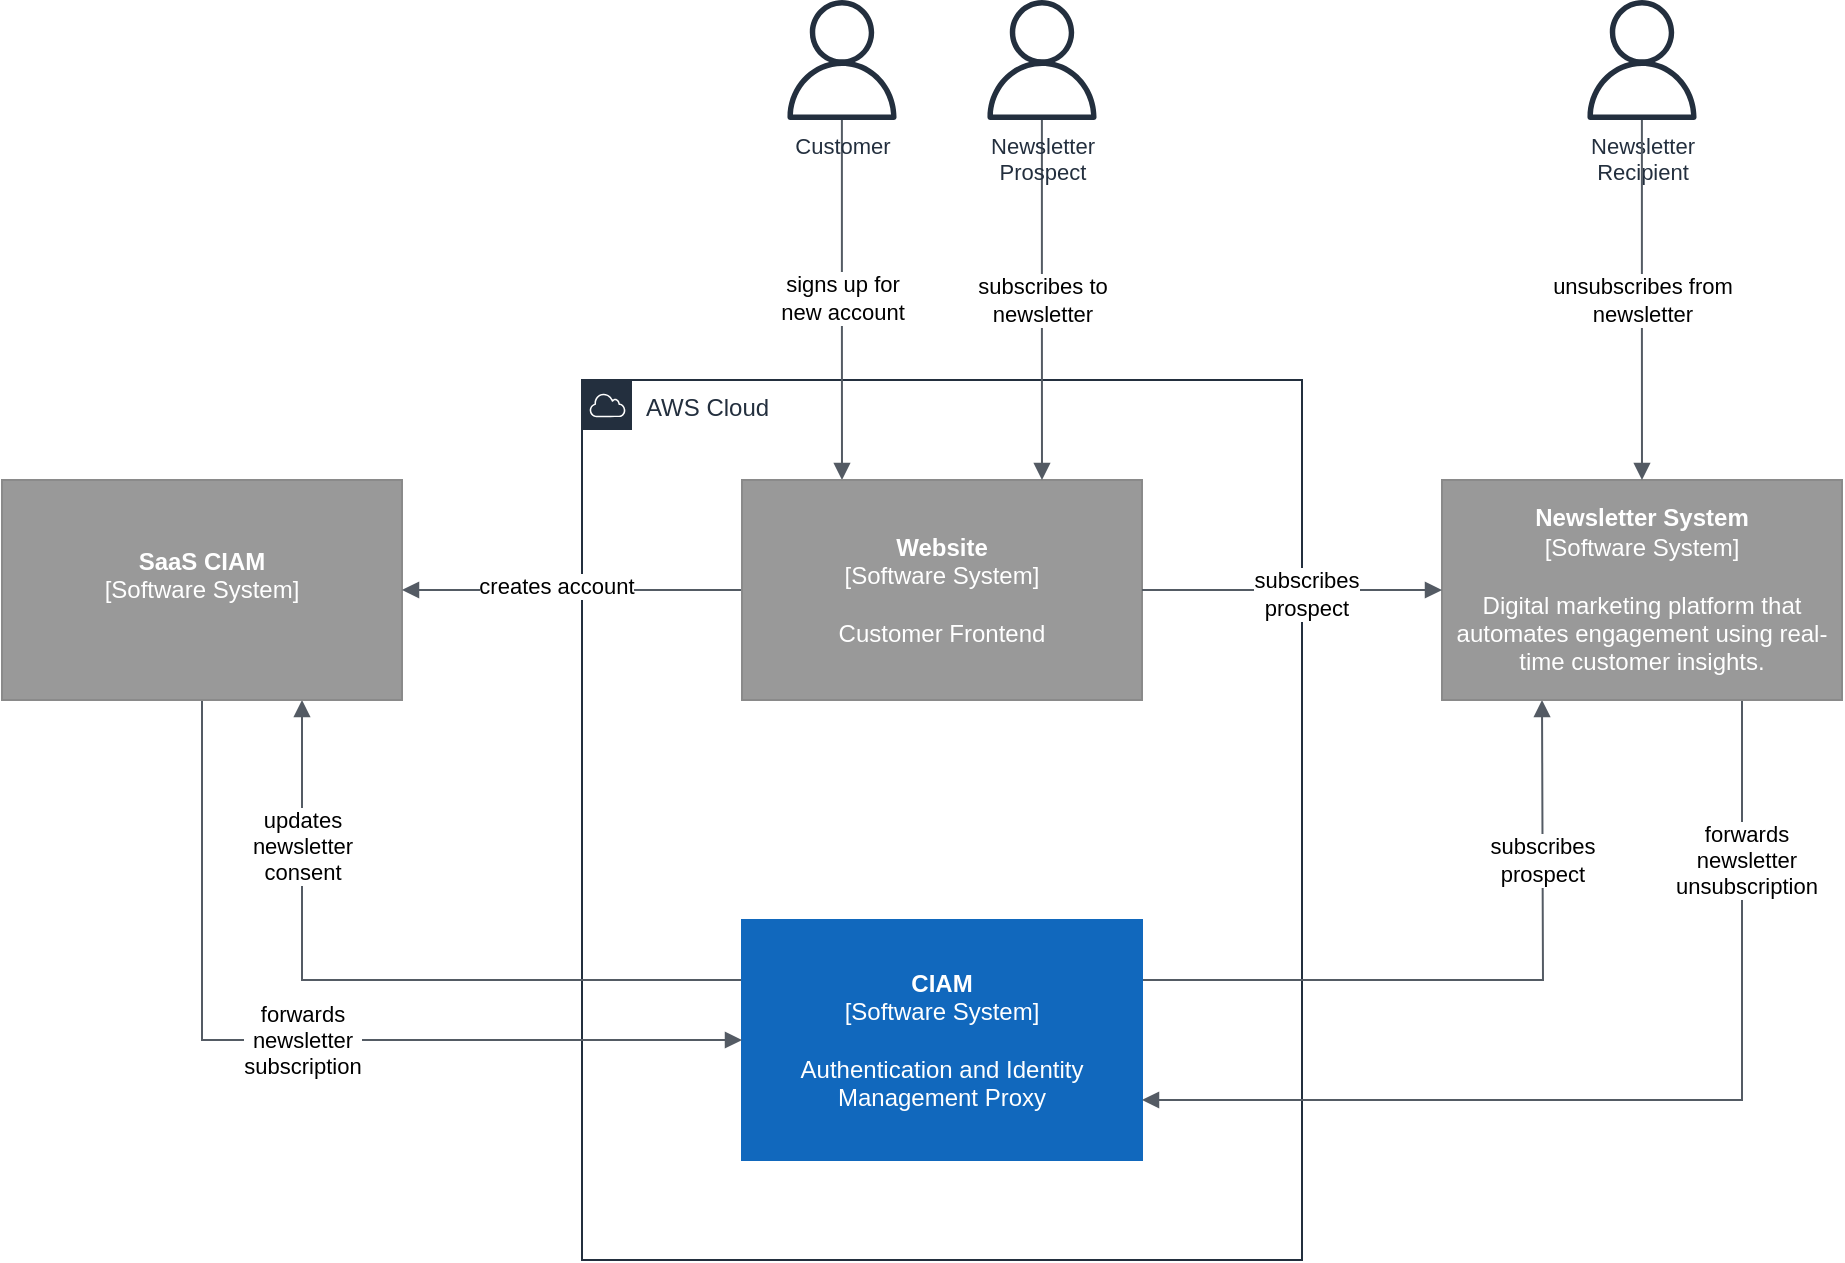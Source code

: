<mxfile compressed="false" version="22.0.2" type="device" pages="3">
  <diagram id="6DB8E-mAolPyqLFnRrDY" name="L1 - System Context">
    <mxGraphModel dx="1953" dy="559" grid="1" gridSize="10" guides="1" tooltips="1" connect="1" arrows="1" fold="1" page="1" pageScale="1" pageWidth="827" pageHeight="1169" math="0" shadow="0">
      <root>
        <mxCell id="0" />
        <mxCell id="1" parent="0" />
        <mxCell id="dQiHIvvuFpPLwXsIkwEj-4" value="AWS Cloud" style="points=[[0,0],[0.25,0],[0.5,0],[0.75,0],[1,0],[1,0.25],[1,0.5],[1,0.75],[1,1],[0.75,1],[0.5,1],[0.25,1],[0,1],[0,0.75],[0,0.5],[0,0.25]];outlineConnect=0;gradientColor=none;html=1;whiteSpace=wrap;fontSize=12;fontStyle=0;shape=mxgraph.aws4.group;grIcon=mxgraph.aws4.group_aws_cloud;strokeColor=#232F3E;fillColor=none;verticalAlign=top;align=left;spacingLeft=30;fontColor=#232F3E;dashed=0;rounded=1;shadow=0;glass=0;sketch=0;" parent="1" vertex="1">
          <mxGeometry x="240" y="280" width="360" height="440" as="geometry" />
        </mxCell>
        <mxCell id="od4zwJ5ChaH2GYuenmBw-23" style="edgeStyle=orthogonalEdgeStyle;rounded=0;orthogonalLoop=1;jettySize=auto;html=1;exitX=0;exitY=0.25;exitDx=0;exitDy=0;exitPerimeter=0;entryX=0.75;entryY=1;entryDx=0;entryDy=0;entryPerimeter=0;endArrow=block;endFill=1;strokeColor=#545B64;" parent="1" source="INxCC4U3rwLOiuA4n2zG-1" target="INxCC4U3rwLOiuA4n2zG-2" edge="1">
          <mxGeometry relative="1" as="geometry" />
        </mxCell>
        <mxCell id="od4zwJ5ChaH2GYuenmBw-24" value="updates &lt;br&gt;newsletter&lt;br&gt;consent" style="edgeLabel;html=1;align=center;verticalAlign=middle;resizable=0;points=[];" parent="od4zwJ5ChaH2GYuenmBw-23" vertex="1" connectable="0">
          <mxGeometry x="0.596" relative="1" as="geometry">
            <mxPoint as="offset" />
          </mxGeometry>
        </mxCell>
        <mxCell id="od4zwJ5ChaH2GYuenmBw-25" value="" style="edgeStyle=orthogonalEdgeStyle;rounded=0;orthogonalLoop=1;jettySize=auto;html=1;exitX=1;exitY=0.25;exitDx=0;exitDy=0;exitPerimeter=0;endArrow=block;endFill=1;fillColor=#d5e8d4;strokeWidth=1;strokeColor=#545B64;" parent="1" source="INxCC4U3rwLOiuA4n2zG-1" edge="1">
          <mxGeometry relative="1" as="geometry">
            <mxPoint x="720" y="440" as="targetPoint" />
          </mxGeometry>
        </mxCell>
        <mxCell id="od4zwJ5ChaH2GYuenmBw-26" value="subscribes &lt;br&gt;prospect" style="edgeLabel;html=1;align=center;verticalAlign=middle;resizable=0;points=[];" parent="od4zwJ5ChaH2GYuenmBw-25" vertex="1" connectable="0">
          <mxGeometry x="-0.16" y="-2" relative="1" as="geometry">
            <mxPoint x="57" y="-62" as="offset" />
          </mxGeometry>
        </mxCell>
        <object placeholders="1" c4Name="CIAM" c4Type="Software System" c4Description="Authentication and Identity Management Proxy" label="&lt;b&gt;%c4Name%&lt;/b&gt;&lt;div&gt;[%c4Type%]&lt;/div&gt;&lt;br&gt;&lt;div&gt;%c4Description%&lt;/div&gt;" id="INxCC4U3rwLOiuA4n2zG-1">
          <mxCell style="rounded=0;whiteSpace=wrap;html=1;labelBackgroundColor=none;fillColor=#1168BD;fontColor=#ffffff;align=center;arcSize=10;strokeColor=#1168BD;metaEdit=1;metaData={&quot;c4Type&quot;:{&quot;editable&quot;:false}};points=[[0.25,0,0],[0.5,0,0],[0.75,0,0],[1,0.25,0],[1,0.5,0],[1,0.75,0],[0.75,1,0],[0.5,1,0],[0.25,1,0],[0,0.75,0],[0,0.5,0],[0,0.25,0]];spacingLeft=0;" parent="1" vertex="1">
            <mxGeometry x="320" y="550" width="200" height="120" as="geometry" />
          </mxCell>
        </object>
        <mxCell id="r8hrXWulzxCBnMDWJNx1-1" style="edgeStyle=orthogonalEdgeStyle;rounded=0;orthogonalLoop=1;jettySize=auto;html=1;entryX=0;entryY=0.5;entryDx=0;entryDy=0;entryPerimeter=0;endArrow=block;endFill=1;strokeColor=#545B64;exitX=0.5;exitY=1;exitDx=0;exitDy=0;exitPerimeter=0;" parent="1" source="INxCC4U3rwLOiuA4n2zG-2" target="INxCC4U3rwLOiuA4n2zG-1" edge="1">
          <mxGeometry relative="1" as="geometry">
            <Array as="points">
              <mxPoint x="50" y="610" />
            </Array>
          </mxGeometry>
        </mxCell>
        <mxCell id="r8hrXWulzxCBnMDWJNx1-7" value="forwards&lt;br&gt;newsletter &lt;br&gt;subscription" style="edgeLabel;html=1;align=center;verticalAlign=middle;resizable=0;points=[];" parent="r8hrXWulzxCBnMDWJNx1-1" vertex="1" connectable="0">
          <mxGeometry x="0.314" y="2" relative="1" as="geometry">
            <mxPoint x="-69" y="2" as="offset" />
          </mxGeometry>
        </mxCell>
        <object placeholders="1" c4Name="SaaS CIAM" c4Type="Software System" c4Description="" label="&lt;b&gt;%c4Name%&lt;/b&gt;&lt;div&gt;[%c4Type%]&lt;/div&gt;&lt;br&gt;&lt;div&gt;%c4Description%&lt;/div&gt;" id="INxCC4U3rwLOiuA4n2zG-2">
          <mxCell style="rounded=0;whiteSpace=wrap;html=1;labelBackgroundColor=none;fillColor=#999999;fontColor=#ffffff;align=center;arcSize=10;strokeColor=#8A8A8A;metaEdit=1;metaData={&quot;c4Type&quot;:{&quot;editable&quot;:false}};points=[[0.25,0,0],[0.5,0,0],[0.75,0,0],[1,0.25,0],[1,0.5,0],[1,0.75,0],[0.75,1,0],[0.5,1,0],[0.25,1,0],[0,0.75,0],[0,0.5,0],[0,0.25,0]];shadow=0;sketch=0;glass=0;" parent="1" vertex="1">
            <mxGeometry x="-50" y="330" width="200" height="110" as="geometry" />
          </mxCell>
        </object>
        <mxCell id="od4zwJ5ChaH2GYuenmBw-7" style="edgeStyle=orthogonalEdgeStyle;rounded=0;orthogonalLoop=1;jettySize=auto;html=1;entryX=0.25;entryY=0;entryDx=0;entryDy=0;entryPerimeter=0;endArrow=block;endFill=1;strokeColor=#545B64;" parent="1" source="INxCC4U3rwLOiuA4n2zG-5" target="od4zwJ5ChaH2GYuenmBw-4" edge="1">
          <mxGeometry relative="1" as="geometry">
            <Array as="points" />
          </mxGeometry>
        </mxCell>
        <mxCell id="od4zwJ5ChaH2GYuenmBw-8" value="signs up for&lt;br&gt;new account" style="edgeLabel;html=1;align=center;verticalAlign=middle;resizable=0;points=[];" parent="od4zwJ5ChaH2GYuenmBw-7" vertex="1" connectable="0">
          <mxGeometry x="0.174" y="-1" relative="1" as="geometry">
            <mxPoint x="1" y="-17" as="offset" />
          </mxGeometry>
        </mxCell>
        <mxCell id="INxCC4U3rwLOiuA4n2zG-5" value="Customer" style="outlineConnect=0;fontColor=#232F3E;gradientColor=none;fillColor=#232F3E;strokeColor=none;dashed=0;verticalLabelPosition=bottom;verticalAlign=top;align=center;html=1;fontSize=11;fontStyle=0;aspect=fixed;pointerEvents=1;shape=mxgraph.aws4.user;rounded=1;shadow=0;glass=0;sketch=0;" parent="1" vertex="1">
          <mxGeometry x="340" y="90" width="60" height="60" as="geometry" />
        </mxCell>
        <mxCell id="r8hrXWulzxCBnMDWJNx1-13" style="edgeStyle=orthogonalEdgeStyle;rounded=0;orthogonalLoop=1;jettySize=auto;html=1;exitX=0.75;exitY=1;exitDx=0;exitDy=0;exitPerimeter=0;entryX=1;entryY=0.75;entryDx=0;entryDy=0;entryPerimeter=0;endArrow=block;endFill=1;fillColor=#d5e8d4;strokeWidth=1;strokeColor=#545B64;" parent="1" source="PV4-sEBT4mlhVpTtGG3E-2" target="INxCC4U3rwLOiuA4n2zG-1" edge="1">
          <mxGeometry relative="1" as="geometry" />
        </mxCell>
        <mxCell id="r8hrXWulzxCBnMDWJNx1-14" value="forwards&lt;br&gt;newsletter &lt;br&gt;unsubscription" style="edgeLabel;html=1;align=center;verticalAlign=middle;resizable=0;points=[];" parent="r8hrXWulzxCBnMDWJNx1-13" vertex="1" connectable="0">
          <mxGeometry x="-0.732" y="2" relative="1" as="geometry">
            <mxPoint y="13" as="offset" />
          </mxGeometry>
        </mxCell>
        <object placeholders="1" c4Name="Newsletter System" c4Type="Software System" c4Description="Digital marketing platform that automates engagement using real-time customer insights." label="&lt;b&gt;%c4Name%&lt;/b&gt;&lt;div&gt;[%c4Type%]&lt;/div&gt;&lt;br&gt;&lt;div&gt;%c4Description%&lt;/div&gt;" id="PV4-sEBT4mlhVpTtGG3E-2">
          <mxCell style="rounded=0;whiteSpace=wrap;html=1;labelBackgroundColor=none;fillColor=#999999;fontColor=#ffffff;align=center;arcSize=10;strokeColor=#8A8A8A;metaEdit=1;metaData={&quot;c4Type&quot;:{&quot;editable&quot;:false}};points=[[0.25,0,0],[0.5,0,0],[0.75,0,0],[1,0.25,0],[1,0.5,0],[1,0.75,0],[0.75,1,0],[0.5,1,0],[0.25,1,0],[0,0.75,0],[0,0.5,0],[0,0.25,0]];shadow=0;sketch=0;glass=0;" parent="1" vertex="1">
            <mxGeometry x="670" y="330" width="200" height="110" as="geometry" />
          </mxCell>
        </object>
        <mxCell id="od4zwJ5ChaH2GYuenmBw-12" style="edgeStyle=orthogonalEdgeStyle;rounded=0;orthogonalLoop=1;jettySize=auto;html=1;endArrow=block;endFill=1;strokeColor=#545B64;" parent="1" source="od4zwJ5ChaH2GYuenmBw-4" target="INxCC4U3rwLOiuA4n2zG-2" edge="1">
          <mxGeometry relative="1" as="geometry" />
        </mxCell>
        <mxCell id="od4zwJ5ChaH2GYuenmBw-13" value="creates account" style="edgeLabel;html=1;align=center;verticalAlign=middle;resizable=0;points=[];" parent="od4zwJ5ChaH2GYuenmBw-12" vertex="1" connectable="0">
          <mxGeometry x="0.092" y="-2" relative="1" as="geometry">
            <mxPoint as="offset" />
          </mxGeometry>
        </mxCell>
        <object placeholders="1" c4Name="Website" c4Type="Software System" c4Description="Customer Frontend" label="&lt;b&gt;%c4Name%&lt;/b&gt;&lt;div&gt;[%c4Type%]&lt;/div&gt;&lt;br&gt;&lt;div&gt;%c4Description%&lt;/div&gt;" id="od4zwJ5ChaH2GYuenmBw-4">
          <mxCell style="rounded=0;whiteSpace=wrap;html=1;labelBackgroundColor=none;fillColor=#999999;fontColor=#ffffff;align=center;arcSize=10;strokeColor=#8A8A8A;metaEdit=1;metaData={&quot;c4Type&quot;:{&quot;editable&quot;:false}};points=[[0.25,0,0],[0.5,0,0],[0.75,0,0],[1,0.25,0],[1,0.5,0],[1,0.75,0],[0.75,1,0],[0.5,1,0],[0.25,1,0],[0,0.75,0],[0,0.5,0],[0,0.25,0]];shadow=0;sketch=0;glass=0;" parent="1" vertex="1">
            <mxGeometry x="320" y="330" width="200" height="110" as="geometry" />
          </mxCell>
        </object>
        <mxCell id="r8hrXWulzxCBnMDWJNx1-5" style="edgeStyle=orthogonalEdgeStyle;rounded=0;orthogonalLoop=1;jettySize=auto;html=1;endArrow=block;endFill=1;fillColor=#d5e8d4;strokeWidth=1;strokeColor=#545B64;entryX=0.75;entryY=0;entryDx=0;entryDy=0;entryPerimeter=0;" parent="1" source="r8hrXWulzxCBnMDWJNx1-4" target="od4zwJ5ChaH2GYuenmBw-4" edge="1">
          <mxGeometry relative="1" as="geometry" />
        </mxCell>
        <mxCell id="r8hrXWulzxCBnMDWJNx1-6" value="subscribes to&lt;br&gt;newsletter" style="edgeLabel;html=1;align=center;verticalAlign=middle;resizable=0;points=[];" parent="r8hrXWulzxCBnMDWJNx1-5" vertex="1" connectable="0">
          <mxGeometry x="-0.244" y="3" relative="1" as="geometry">
            <mxPoint x="-3" y="22.05" as="offset" />
          </mxGeometry>
        </mxCell>
        <mxCell id="r8hrXWulzxCBnMDWJNx1-4" value="Newsletter&lt;br&gt;Prospect" style="outlineConnect=0;fontColor=#232F3E;gradientColor=none;fillColor=#232F3E;strokeColor=none;dashed=0;verticalLabelPosition=bottom;verticalAlign=top;align=center;html=1;fontSize=11;fontStyle=0;aspect=fixed;pointerEvents=1;shape=mxgraph.aws4.user;rounded=1;shadow=0;glass=0;sketch=0;" parent="1" vertex="1">
          <mxGeometry x="440" y="90" width="60" height="60" as="geometry" />
        </mxCell>
        <mxCell id="r8hrXWulzxCBnMDWJNx1-10" value="Newsletter &lt;br&gt;Recipient" style="outlineConnect=0;fontColor=#232F3E;gradientColor=none;fillColor=#232F3E;strokeColor=none;dashed=0;verticalLabelPosition=bottom;verticalAlign=top;align=center;html=1;fontSize=11;fontStyle=0;aspect=fixed;pointerEvents=1;shape=mxgraph.aws4.user;rounded=1;shadow=0;glass=0;sketch=0;" parent="1" vertex="1">
          <mxGeometry x="740" y="90" width="60" height="60" as="geometry" />
        </mxCell>
        <mxCell id="c771gRsNmvAq-WO_hfY9-3" style="edgeStyle=orthogonalEdgeStyle;rounded=0;orthogonalLoop=1;jettySize=auto;html=1;endArrow=block;endFill=1;fillColor=#d5e8d4;strokeWidth=1;strokeColor=#545B64;entryX=0.5;entryY=0;entryDx=0;entryDy=0;entryPerimeter=0;" parent="1" source="r8hrXWulzxCBnMDWJNx1-10" target="PV4-sEBT4mlhVpTtGG3E-2" edge="1">
          <mxGeometry relative="1" as="geometry">
            <mxPoint x="760" y="240" as="sourcePoint" />
            <mxPoint x="760" y="420" as="targetPoint" />
          </mxGeometry>
        </mxCell>
        <mxCell id="c771gRsNmvAq-WO_hfY9-4" value="unsubscribes from&lt;br&gt;newsletter" style="edgeLabel;html=1;align=center;verticalAlign=middle;resizable=0;points=[];" parent="c771gRsNmvAq-WO_hfY9-3" vertex="1" connectable="0">
          <mxGeometry x="-0.244" y="3" relative="1" as="geometry">
            <mxPoint x="-3" y="22.05" as="offset" />
          </mxGeometry>
        </mxCell>
        <mxCell id="I4QLnUXxPYci7SdqQKFk-1" style="edgeStyle=orthogonalEdgeStyle;rounded=0;orthogonalLoop=1;jettySize=auto;html=1;endArrow=block;endFill=1;strokeColor=#545B64;exitX=1;exitY=0.5;exitDx=0;exitDy=0;exitPerimeter=0;entryX=0;entryY=0.5;entryDx=0;entryDy=0;entryPerimeter=0;" parent="1" source="od4zwJ5ChaH2GYuenmBw-4" target="PV4-sEBT4mlhVpTtGG3E-2" edge="1">
          <mxGeometry relative="1" as="geometry">
            <mxPoint x="330" y="395" as="sourcePoint" />
            <mxPoint x="160" y="395" as="targetPoint" />
          </mxGeometry>
        </mxCell>
        <mxCell id="I4QLnUXxPYci7SdqQKFk-2" value="subscribes &lt;br&gt;prospect" style="edgeLabel;html=1;align=center;verticalAlign=middle;resizable=0;points=[];" parent="I4QLnUXxPYci7SdqQKFk-1" vertex="1" connectable="0">
          <mxGeometry x="0.092" y="-2" relative="1" as="geometry">
            <mxPoint as="offset" />
          </mxGeometry>
        </mxCell>
      </root>
    </mxGraphModel>
  </diagram>
  <diagram name="L2 - Container " id="AjYRz5vKVcK6fS-iUmAc">
    <mxGraphModel dx="1953" dy="559" grid="1" gridSize="10" guides="1" tooltips="1" connect="1" arrows="1" fold="1" page="1" pageScale="1" pageWidth="827" pageHeight="1169" math="0" shadow="0">
      <root>
        <mxCell id="I2wA1xTLxFBiEOfQI_n_-0" />
        <mxCell id="I2wA1xTLxFBiEOfQI_n_-1" parent="I2wA1xTLxFBiEOfQI_n_-0" />
        <mxCell id="I2wA1xTLxFBiEOfQI_n_-2" value="AWS Cloud" style="points=[[0,0],[0.25,0],[0.5,0],[0.75,0],[1,0],[1,0.25],[1,0.5],[1,0.75],[1,1],[0.75,1],[0.5,1],[0.25,1],[0,1],[0,0.75],[0,0.5],[0,0.25]];outlineConnect=0;gradientColor=none;html=1;whiteSpace=wrap;fontSize=12;fontStyle=0;shape=mxgraph.aws4.group;grIcon=mxgraph.aws4.group_aws_cloud;strokeColor=#232F3E;fillColor=none;verticalAlign=top;align=left;spacingLeft=30;fontColor=#232F3E;dashed=0;rounded=0;shadow=0;glass=0;sketch=0;" parent="I2wA1xTLxFBiEOfQI_n_-1" vertex="1">
          <mxGeometry x="600" y="560" width="680" height="480" as="geometry" />
        </mxCell>
        <object placeholders="1" c4Name="Website" c4Type="Software System" c4Description="Customer Frontend" label="&lt;b&gt;%c4Name%&lt;/b&gt;&lt;div&gt;[%c4Type%]&lt;/div&gt;&lt;br&gt;&lt;div&gt;%c4Description%&lt;/div&gt;" id="I2wA1xTLxFBiEOfQI_n_-3">
          <mxCell style="rounded=0;whiteSpace=wrap;html=1;labelBackgroundColor=none;fillColor=#999999;fontColor=#ffffff;align=center;arcSize=10;strokeColor=#8A8A8A;metaEdit=1;metaData={&quot;c4Type&quot;:{&quot;editable&quot;:false}};points=[[0.25,0,0],[0.5,0,0],[0.75,0,0],[1,0.25,0],[1,0.5,0],[1,0.75,0],[0.75,1,0],[0.5,1,0],[0.25,1,0],[0,0.75,0],[0,0.5,0],[0,0.25,0]];shadow=0;sketch=0;glass=0;" parent="I2wA1xTLxFBiEOfQI_n_-1" vertex="1">
            <mxGeometry x="320" y="640" width="200" height="110" as="geometry" />
          </mxCell>
        </object>
        <mxCell id="I2wA1xTLxFBiEOfQI_n_-4" style="edgeStyle=orthogonalEdgeStyle;rounded=0;orthogonalLoop=1;jettySize=auto;html=1;entryX=0.5;entryY=0;entryDx=0;entryDy=0;entryPerimeter=0;dashed=1;endArrow=block;endFill=1;strokeColor=#4D4D4D;fontSize=11;" parent="I2wA1xTLxFBiEOfQI_n_-1" edge="1">
          <mxGeometry relative="1" as="geometry">
            <mxPoint x="1034" y="680" as="sourcePoint" />
          </mxGeometry>
        </mxCell>
        <mxCell id="I2wA1xTLxFBiEOfQI_n_-5" value="&lt;div&gt;orchestrates&lt;br&gt;&lt;/div&gt;&amp;nbsp;and updates" style="edgeLabel;html=1;align=center;verticalAlign=middle;resizable=0;points=[];fontSize=11;" parent="I2wA1xTLxFBiEOfQI_n_-4" vertex="1" connectable="0">
          <mxGeometry x="-0.15" relative="1" as="geometry">
            <mxPoint as="offset" />
          </mxGeometry>
        </mxCell>
        <mxCell id="I2wA1xTLxFBiEOfQI_n_-6" style="edgeStyle=orthogonalEdgeStyle;rounded=0;orthogonalLoop=1;jettySize=auto;html=1;dashed=1;endArrow=block;endFill=1;strokeColor=#4D4D4D;fontSize=11;" parent="I2wA1xTLxFBiEOfQI_n_-1" edge="1">
          <mxGeometry relative="1" as="geometry">
            <mxPoint x="1134" y="815" as="targetPoint" />
          </mxGeometry>
        </mxCell>
        <mxCell id="I2wA1xTLxFBiEOfQI_n_-7" value="&lt;div&gt;monitors&lt;/div&gt;" style="edgeLabel;html=1;align=center;verticalAlign=middle;resizable=0;points=[];fontSize=11;" parent="I2wA1xTLxFBiEOfQI_n_-6" vertex="1" connectable="0">
          <mxGeometry x="0.1" y="2" relative="1" as="geometry">
            <mxPoint x="5" y="-2" as="offset" />
          </mxGeometry>
        </mxCell>
        <object placeholders="1" c4Name="SaaS CIAM" c4Type="Software System" c4Description="" label="&lt;b&gt;%c4Name%&lt;/b&gt;&lt;div&gt;[%c4Type%]&lt;/div&gt;&lt;br&gt;&lt;div&gt;%c4Description%&lt;/div&gt;" id="I2wA1xTLxFBiEOfQI_n_-13">
          <mxCell style="rounded=0;whiteSpace=wrap;html=1;labelBackgroundColor=none;fillColor=#999999;fontColor=#ffffff;align=center;arcSize=10;strokeColor=#8A8A8A;metaEdit=1;metaData={&quot;c4Type&quot;:{&quot;editable&quot;:false}};points=[[0.25,0,0],[0.5,0,0],[0.75,0,0],[1,0.25,0],[1,0.5,0],[1,0.75,0],[0.75,1,0],[0.5,1,0],[0.25,1,0],[0,0.75,0],[0,0.5,0],[0,0.25,0]];shadow=0;sketch=0;glass=0;" parent="I2wA1xTLxFBiEOfQI_n_-1" vertex="1">
            <mxGeometry x="660" y="330" width="200" height="110" as="geometry" />
          </mxCell>
        </object>
        <mxCell id="I2wA1xTLxFBiEOfQI_n_-14" value="Signed up &lt;br&gt;Bundesliga Fan" style="outlineConnect=0;fontColor=#232F3E;gradientColor=none;fillColor=#232F3E;strokeColor=none;dashed=0;verticalLabelPosition=bottom;verticalAlign=top;align=center;html=1;fontSize=11;fontStyle=0;aspect=fixed;pointerEvents=1;shape=mxgraph.aws4.user;rounded=1;shadow=0;glass=0;sketch=0;" parent="I2wA1xTLxFBiEOfQI_n_-1" vertex="1">
          <mxGeometry x="-170" y="646" width="78" height="78" as="geometry" />
        </mxCell>
        <object placeholders="1" c4Name="CIAM" c4Type="ContainerScopeBoundary" c4Application="Software System" label="&lt;font style=&quot;font-size: 16px&quot;&gt;&lt;b&gt;&lt;div style=&quot;text-align: left&quot;&gt;%c4Name%&lt;/div&gt;&lt;/b&gt;&lt;/font&gt;&lt;div style=&quot;text-align: left&quot;&gt;[%c4Application%]&lt;/div&gt;" id="MMufaUJ_KBzRiAkGoHQa-3">
          <mxCell style="rounded=1;fontSize=11;whiteSpace=wrap;html=1;dashed=1;arcSize=20;fillColor=none;strokeColor=#666666;fontColor=#333333;labelBackgroundColor=none;align=left;verticalAlign=bottom;labelBorderColor=none;spacingTop=0;spacing=10;dashPattern=8 4;metaEdit=1;rotatable=0;perimeter=rectanglePerimeter;noLabel=0;labelPadding=0;allowArrows=0;connectable=0;expand=0;recursiveResize=0;editable=1;pointerEvents=0;absoluteArcSize=1;points=[[0.25,0,0],[0.5,0,0],[0.75,0,0],[1,0.25,0],[1,0.5,0],[1,0.75,0],[0.75,1,0],[0.5,1,0],[0.25,1,0],[0,0.75,0],[0,0.5,0],[0,0.25,0]];" parent="I2wA1xTLxFBiEOfQI_n_-1" vertex="1">
            <mxGeometry x="560" y="520" width="760" height="600" as="geometry" />
          </mxCell>
        </object>
        <object placeholders="1" c4Type="Newsletter Service" c4Container="Container" c4Technology="Serverless" c4Description="Proxy service to orchestrate our newsletter system" label="&lt;font style=&quot;font-size: 16px&quot;&gt;&lt;b&gt;%c4Type%&lt;/b&gt;&lt;/font&gt;&lt;div&gt;[%c4Container%:&amp;nbsp;%c4Technology%]&lt;/div&gt;&lt;br&gt;&lt;div&gt;&lt;font style=&quot;font-size: 11px&quot;&gt;&lt;font color=&quot;#E6E6E6&quot;&gt;%c4Description%&lt;/font&gt;&lt;/div&gt;" id="1UB-O2b7XLMZB82IG32H-0">
          <mxCell style="shape=hexagon;size=50;perimeter=hexagonPerimeter2;whiteSpace=wrap;html=1;fixedSize=1;rounded=1;labelBackgroundColor=none;fillColor=#23A2D9;fontSize=12;fontColor=#ffffff;align=center;strokeColor=#0E7DAD;metaEdit=1;points=[[0.5,0,0],[1,0.25,0],[1,0.5,0],[1,0.75,0],[0.5,1,0],[0,0.75,0],[0,0.5,0],[0,0.25,0]];resizable=0;" parent="I2wA1xTLxFBiEOfQI_n_-1" vertex="1">
            <mxGeometry x="1020" y="605" width="200" height="170" as="geometry" />
          </mxCell>
        </object>
        <object placeholders="1" c4Type="Customer &#xa;Audit Service" c4Container="Container" c4Technology="Serverless" c4Description="" label="&lt;font style=&quot;font-size: 16px&quot;&gt;&lt;b&gt;%c4Type%&lt;/b&gt;&lt;/font&gt;&lt;div&gt;[%c4Container%:&amp;nbsp;%c4Technology%]&lt;/div&gt;&lt;br&gt;&lt;div&gt;&lt;font style=&quot;font-size: 11px&quot;&gt;&lt;font color=&quot;#E6E6E6&quot;&gt;%c4Description%&lt;/font&gt;&lt;/div&gt;" id="1UB-O2b7XLMZB82IG32H-1">
          <mxCell style="shape=hexagon;size=50;perimeter=hexagonPerimeter2;whiteSpace=wrap;html=1;fixedSize=1;rounded=1;labelBackgroundColor=none;fillColor=#23A2D9;fontSize=12;fontColor=#ffffff;align=center;strokeColor=#0E7DAD;metaEdit=1;points=[[0.5,0,0],[1,0.25,0],[1,0.5,0],[1,0.75,0],[0.5,1,0],[0,0.75,0],[0,0.5,0],[0,0.25,0]];resizable=0;" parent="I2wA1xTLxFBiEOfQI_n_-1" vertex="1">
            <mxGeometry x="660" y="830" width="200" height="170" as="geometry" />
          </mxCell>
        </object>
        <mxCell id="I2wA1xTLxFBiEOfQI_n_-30" value="Account Signup" parent="I2wA1xTLxFBiEOfQI_n_-0" />
        <mxCell id="SDkSZkfn7WEk6jqN53In-0" style="edgeStyle=orthogonalEdgeStyle;rounded=0;orthogonalLoop=1;jettySize=auto;html=1;entryX=0;entryY=0.5;entryDx=0;entryDy=0;entryPerimeter=0;dashed=1;endArrow=block;endFill=1;strokeColor=#545B64;" parent="I2wA1xTLxFBiEOfQI_n_-30" source="y1TsVCCmO4nsw1i11K1Q-0" target="I2wA1xTLxFBiEOfQI_n_-3" edge="1">
          <mxGeometry relative="1" as="geometry">
            <Array as="points" />
            <mxPoint x="190" y="695" as="sourcePoint" />
            <mxPoint x="370" y="330" as="targetPoint" />
          </mxGeometry>
        </mxCell>
        <mxCell id="SDkSZkfn7WEk6jqN53In-1" value="1. signs up for&lt;br&gt;new account" style="edgeLabel;html=1;align=center;verticalAlign=middle;resizable=0;points=[];" parent="SDkSZkfn7WEk6jqN53In-0" vertex="1" connectable="0">
          <mxGeometry x="0.174" y="-1" relative="1" as="geometry">
            <mxPoint x="-16" y="-6" as="offset" />
          </mxGeometry>
        </mxCell>
        <mxCell id="y1TsVCCmO4nsw1i11K1Q-0" value="Customer" style="outlineConnect=0;fontColor=#232F3E;gradientColor=none;fillColor=#232F3E;strokeColor=none;dashed=0;verticalLabelPosition=bottom;verticalAlign=top;align=center;html=1;fontSize=11;fontStyle=0;aspect=fixed;pointerEvents=1;shape=mxgraph.aws4.user;rounded=1;shadow=0;glass=0;sketch=0;" parent="I2wA1xTLxFBiEOfQI_n_-30" vertex="1">
          <mxGeometry x="130" y="666" width="60" height="60" as="geometry" />
        </mxCell>
        <mxCell id="y1TsVCCmO4nsw1i11K1Q-1" style="edgeStyle=orthogonalEdgeStyle;rounded=0;orthogonalLoop=1;jettySize=auto;html=1;entryX=0;entryY=0.5;entryDx=0;entryDy=0;entryPerimeter=0;endArrow=block;endFill=1;strokeColor=#545B64;exitX=0.5;exitY=0;exitDx=0;exitDy=0;exitPerimeter=0;" parent="I2wA1xTLxFBiEOfQI_n_-30" source="I2wA1xTLxFBiEOfQI_n_-3" target="I2wA1xTLxFBiEOfQI_n_-13" edge="1">
          <mxGeometry relative="1" as="geometry">
            <Array as="points" />
            <mxPoint x="197" y="706" as="sourcePoint" />
            <mxPoint x="330" y="705" as="targetPoint" />
          </mxGeometry>
        </mxCell>
        <mxCell id="y1TsVCCmO4nsw1i11K1Q-2" value="2. creates user" style="edgeLabel;html=1;align=center;verticalAlign=middle;resizable=0;points=[];" parent="y1TsVCCmO4nsw1i11K1Q-1" vertex="1" connectable="0">
          <mxGeometry x="0.174" y="-1" relative="1" as="geometry">
            <mxPoint x="-36" y="164" as="offset" />
          </mxGeometry>
        </mxCell>
        <mxCell id="9WVRllVHXdm1wjIkQ802-1" style="edgeStyle=orthogonalEdgeStyle;rounded=0;orthogonalLoop=1;jettySize=auto;html=1;entryX=0;entryY=0.5;entryDx=0;entryDy=0;entryPerimeter=0;endArrow=block;endFill=1;strokeColor=#545B64;exitX=0.5;exitY=1;exitDx=0;exitDy=0;exitPerimeter=0;" parent="I2wA1xTLxFBiEOfQI_n_-30" source="I2wA1xTLxFBiEOfQI_n_-13" target="MMufaUJ_KBzRiAkGoHQa-1" edge="1">
          <mxGeometry relative="1" as="geometry">
            <Array as="points" />
            <mxPoint x="430" y="650" as="sourcePoint" />
            <mxPoint x="670" y="395" as="targetPoint" />
          </mxGeometry>
        </mxCell>
        <mxCell id="9WVRllVHXdm1wjIkQ802-2" value="2. creates user" style="edgeLabel;html=1;align=center;verticalAlign=middle;resizable=0;points=[];" parent="9WVRllVHXdm1wjIkQ802-1" vertex="1" connectable="0">
          <mxGeometry x="0.174" y="-1" relative="1" as="geometry">
            <mxPoint x="-36" y="164" as="offset" />
          </mxGeometry>
        </mxCell>
        <mxCell id="9WVRllVHXdm1wjIkQ802-3" value="3. emits lifecycle&amp;nbsp;&lt;br&gt;events" style="edgeLabel;html=1;align=center;verticalAlign=middle;resizable=0;points=[];" parent="9WVRllVHXdm1wjIkQ802-1" vertex="1" connectable="0">
          <mxGeometry x="-0.726" relative="1" as="geometry">
            <mxPoint y="14" as="offset" />
          </mxGeometry>
        </mxCell>
        <mxCell id="9WVRllVHXdm1wjIkQ802-7" style="edgeStyle=orthogonalEdgeStyle;rounded=0;orthogonalLoop=1;jettySize=auto;html=1;entryX=0.5;entryY=0;entryDx=0;entryDy=0;entryPerimeter=0;endArrow=block;endFill=1;strokeColor=#545B64;" parent="I2wA1xTLxFBiEOfQI_n_-30" source="1UB-O2b7XLMZB82IG32H-0" target="MMufaUJ_KBzRiAkGoHQa-1" edge="1">
          <mxGeometry relative="1" as="geometry">
            <Array as="points" />
            <mxPoint x="920" y="831" as="sourcePoint" />
            <mxPoint x="1053" y="830" as="targetPoint" />
          </mxGeometry>
        </mxCell>
        <mxCell id="9WVRllVHXdm1wjIkQ802-8" value="4a. receives &lt;br&gt;UserCreated&lt;br&gt;event" style="edgeLabel;html=1;align=center;verticalAlign=middle;resizable=0;points=[];" parent="9WVRllVHXdm1wjIkQ802-7" vertex="1" connectable="0">
          <mxGeometry x="0.174" y="-1" relative="1" as="geometry">
            <mxPoint x="10" y="1" as="offset" />
          </mxGeometry>
        </mxCell>
        <object placeholders="1" c4Name="Newsletter System" c4Type="Software System" c4Description="Digital marketing platform that automates engagement using real-time customer insights." label="&lt;b&gt;%c4Name%&lt;/b&gt;&lt;div&gt;[%c4Type%]&lt;/div&gt;&lt;br&gt;&lt;div&gt;%c4Description%&lt;/div&gt;" id="pZqaEpvOk4M9727qC2SO-0">
          <mxCell style="rounded=0;whiteSpace=wrap;html=1;labelBackgroundColor=none;fillColor=#999999;fontColor=#ffffff;align=center;arcSize=10;strokeColor=#8A8A8A;metaEdit=1;metaData={&quot;c4Type&quot;:{&quot;editable&quot;:false}};points=[[0.25,0,0],[0.5,0,0],[0.75,0,0],[1,0.25,0],[1,0.5,0],[1,0.75,0],[0.75,1,0],[0.5,1,0],[0.25,1,0],[0,0.75,0],[0,0.5,0],[0,0.25,0]];shadow=0;sketch=0;glass=0;" parent="I2wA1xTLxFBiEOfQI_n_-30" vertex="1">
            <mxGeometry x="1400" y="635" width="200" height="110" as="geometry" />
          </mxCell>
        </object>
        <mxCell id="pZqaEpvOk4M9727qC2SO-2" style="edgeStyle=orthogonalEdgeStyle;rounded=0;orthogonalLoop=1;jettySize=auto;html=1;entryX=0;entryY=0.5;entryDx=0;entryDy=0;entryPerimeter=0;endArrow=block;endFill=1;strokeColor=#545B64;exitX=1;exitY=0.5;exitDx=0;exitDy=0;exitPerimeter=0;" parent="I2wA1xTLxFBiEOfQI_n_-30" source="1UB-O2b7XLMZB82IG32H-0" target="pZqaEpvOk4M9727qC2SO-0" edge="1">
          <mxGeometry relative="1" as="geometry">
            <Array as="points" />
            <mxPoint x="1060" y="700" as="sourcePoint" />
            <mxPoint x="890" y="700" as="targetPoint" />
          </mxGeometry>
        </mxCell>
        <mxCell id="pZqaEpvOk4M9727qC2SO-3" value="5a. adds user to&lt;br&gt;mailing list via API" style="edgeLabel;html=1;align=center;verticalAlign=middle;resizable=0;points=[];" parent="pZqaEpvOk4M9727qC2SO-2" vertex="1" connectable="0">
          <mxGeometry x="0.174" y="-1" relative="1" as="geometry">
            <mxPoint x="-20" y="-1" as="offset" />
          </mxGeometry>
        </mxCell>
        <mxCell id="pZqaEpvOk4M9727qC2SO-4" style="edgeStyle=orthogonalEdgeStyle;rounded=0;orthogonalLoop=1;jettySize=auto;html=1;entryX=1;entryY=0.5;entryDx=0;entryDy=0;entryPerimeter=0;endArrow=block;endFill=1;strokeColor=default;exitX=0.5;exitY=0;exitDx=0;exitDy=0;exitPerimeter=0;" parent="I2wA1xTLxFBiEOfQI_n_-30" source="1UB-O2b7XLMZB82IG32H-1" target="MMufaUJ_KBzRiAkGoHQa-1" edge="1">
          <mxGeometry relative="1" as="geometry">
            <Array as="points" />
            <mxPoint x="1060" y="700" as="sourcePoint" />
            <mxPoint x="890" y="700" as="targetPoint" />
          </mxGeometry>
        </mxCell>
        <mxCell id="pZqaEpvOk4M9727qC2SO-5" value="4b. receives &lt;br&gt;UserCreated&lt;br&gt;event" style="edgeLabel;html=1;align=center;verticalAlign=middle;resizable=0;points=[];" parent="pZqaEpvOk4M9727qC2SO-4" vertex="1" connectable="0">
          <mxGeometry x="0.174" y="-1" relative="1" as="geometry">
            <mxPoint x="-1" y="7" as="offset" />
          </mxGeometry>
        </mxCell>
        <object placeholders="1" c4Type="User Audit" c4Container="Container" c4Technology="Amazon S3" c4Description="Auditing user lifecycle events and profile changes for compliance and legal" label="&lt;font style=&quot;font-size: 16px&quot;&gt;&lt;b&gt;%c4Type%&lt;/b&gt;&lt;/font&gt;&lt;div&gt;[%c4Container%:&amp;nbsp;%c4Technology%]&lt;/div&gt;&lt;br&gt;&lt;div&gt;&lt;font style=&quot;font-size: 11px&quot;&gt;&lt;font color=&quot;#E6E6E6&quot;&gt;%c4Description%&lt;/font&gt;&lt;/div&gt;" id="pZqaEpvOk4M9727qC2SO-6">
          <mxCell style="shape=cylinder3;size=15;whiteSpace=wrap;html=1;boundedLbl=1;rounded=0;labelBackgroundColor=none;fillColor=#23A2D9;fontSize=12;fontColor=#ffffff;align=center;strokeColor=#0E7DAD;metaEdit=1;points=[[0.5,0,0],[1,0.25,0],[1,0.5,0],[1,0.75,0],[0.5,1,0],[0,0.75,0],[0,0.5,0],[0,0.25,0]];resizable=0;" parent="I2wA1xTLxFBiEOfQI_n_-30" vertex="1">
            <mxGeometry x="990" y="855" width="240" height="120" as="geometry" />
          </mxCell>
        </object>
        <mxCell id="pZqaEpvOk4M9727qC2SO-8" style="edgeStyle=orthogonalEdgeStyle;rounded=0;orthogonalLoop=1;jettySize=auto;html=1;entryX=0;entryY=0.5;entryDx=0;entryDy=0;entryPerimeter=0;endArrow=block;endFill=1;strokeColor=#545B64;exitX=1;exitY=0.5;exitDx=0;exitDy=0;exitPerimeter=0;" parent="I2wA1xTLxFBiEOfQI_n_-30" source="1UB-O2b7XLMZB82IG32H-1" target="pZqaEpvOk4M9727qC2SO-6" edge="1">
          <mxGeometry relative="1" as="geometry">
            <Array as="points" />
            <mxPoint x="1060" y="700" as="sourcePoint" />
            <mxPoint x="890" y="700" as="targetPoint" />
          </mxGeometry>
        </mxCell>
        <mxCell id="pZqaEpvOk4M9727qC2SO-9" value="5b. persists&lt;br&gt;event to S3" style="edgeLabel;html=1;align=center;verticalAlign=middle;resizable=0;points=[];" parent="pZqaEpvOk4M9727qC2SO-8" vertex="1" connectable="0">
          <mxGeometry x="0.174" y="-1" relative="1" as="geometry">
            <mxPoint x="-14" y="-1" as="offset" />
          </mxGeometry>
        </mxCell>
        <mxCell id="I2wA1xTLxFBiEOfQI_n_-45" value="Newsletter Subscriber" parent="I2wA1xTLxFBiEOfQI_n_-0" />
        <object placeholders="1" c4Type="Eventbus" c4Container="Container" c4Technology="Amazon Eventbridge" c4Description="Central message bus to receive and publish events of connected AWS or partner services" label="&lt;font style=&quot;font-size: 16px&quot;&gt;&lt;b&gt;%c4Type%&lt;/b&gt;&lt;/font&gt;&lt;div&gt;[%c4Container%:&amp;nbsp;%c4Technology%]&lt;/div&gt;&lt;br&gt;&lt;div&gt;&lt;font style=&quot;font-size: 11px&quot;&gt;&lt;font color=&quot;#E6E6E6&quot;&gt;%c4Description%&lt;/font&gt;&lt;/div&gt;" id="MMufaUJ_KBzRiAkGoHQa-1">
          <mxCell style="shape=cylinder3;size=15;direction=south;whiteSpace=wrap;html=1;boundedLbl=1;rounded=0;labelBackgroundColor=none;fillColor=#23A2D9;fontSize=12;fontColor=#ffffff;align=center;strokeColor=#0E7DAD;metaEdit=1;points=[[0.5,0,0],[1,0.25,0],[1,0.5,0],[1,0.75,0],[0.5,1,0],[0,0.75,0],[0,0.5,0],[0,0.25,0]];resizable=0;shadow=0;strokeWidth=1;" parent="I2wA1xTLxFBiEOfQI_n_-45" vertex="1">
            <mxGeometry x="640" y="630" width="240" height="120" as="geometry" />
          </mxCell>
        </object>
      </root>
    </mxGraphModel>
  </diagram>
  <diagram name="L3 - Components" id="8wE1phtIRMhU6lE6M3Qq">
    <mxGraphModel dx="805" dy="810" grid="1" gridSize="10" guides="1" tooltips="1" connect="1" arrows="1" fold="1" page="1" pageScale="1" pageWidth="827" pageHeight="1169" math="0" shadow="0">
      <root>
        <mxCell id="qUpJ4O3qfj-pp3nTcKu7-0" />
        <mxCell id="t1Cdi7935kALJp_uK6ob-0" parent="qUpJ4O3qfj-pp3nTcKu7-0" />
        <mxCell id="Ncnw6qy0zbpEs_m0x7ol-2" value="Customer Audit Service" style="fillColor=none;strokeColor=#5A6C86;dashed=1;verticalAlign=top;fontStyle=0;fontColor=#5A6C86;whiteSpace=wrap;html=1;" parent="t1Cdi7935kALJp_uK6ob-0" vertex="1">
          <mxGeometry x="1480" y="280" width="680" height="520" as="geometry" />
        </mxCell>
        <mxCell id="t1Cdi7935kALJp_uK6ob-2" value="Eventbus" style="fillColor=none;strokeColor=#5A6C86;dashed=1;verticalAlign=top;fontStyle=0;fontColor=#5A6C86;" parent="t1Cdi7935kALJp_uK6ob-0" vertex="1">
          <mxGeometry x="2200" y="280" width="520" height="600" as="geometry" />
        </mxCell>
        <mxCell id="t1Cdi7935kALJp_uK6ob-3" style="edgeStyle=orthogonalEdgeStyle;rounded=0;orthogonalLoop=1;jettySize=auto;html=1;startArrow=none;startFill=0;endArrow=block;endFill=1;" parent="t1Cdi7935kALJp_uK6ob-0" source="t1Cdi7935kALJp_uK6ob-5" target="t1Cdi7935kALJp_uK6ob-13" edge="1">
          <mxGeometry relative="1" as="geometry" />
        </mxCell>
        <mxCell id="t1Cdi7935kALJp_uK6ob-4" style="edgeStyle=orthogonalEdgeStyle;rounded=0;orthogonalLoop=1;jettySize=auto;html=1;startArrow=none;startFill=0;endArrow=block;endFill=1;" parent="t1Cdi7935kALJp_uK6ob-0" source="t1Cdi7935kALJp_uK6ob-5" target="t1Cdi7935kALJp_uK6ob-14" edge="1">
          <mxGeometry relative="1" as="geometry" />
        </mxCell>
        <mxCell id="t1Cdi7935kALJp_uK6ob-5" value="Amazon Eventbridge&amp;nbsp;" style="points=[[0,0],[0.25,0],[0.5,0],[0.75,0],[1,0],[1,0.25],[1,0.5],[1,0.75],[1,1],[0.75,1],[0.5,1],[0.25,1],[0,1],[0,0.75],[0,0.5],[0,0.25]];outlineConnect=0;gradientColor=none;html=1;whiteSpace=wrap;fontSize=12;fontStyle=0;container=1;pointerEvents=0;collapsible=0;recursiveResize=0;strokeColor=#CD2264;fillColor=none;verticalAlign=top;align=left;spacingLeft=30;fontColor=#CD2264;dashed=0;shadow=0;strokeWidth=1;" parent="t1Cdi7935kALJp_uK6ob-0" vertex="1">
          <mxGeometry x="2240" y="325" width="200" height="520" as="geometry" />
        </mxCell>
        <mxCell id="t1Cdi7935kALJp_uK6ob-6" value="" style="sketch=0;points=[[0,0,0],[0.25,0,0],[0.5,0,0],[0.75,0,0],[1,0,0],[0,1,0],[0.25,1,0],[0.5,1,0],[0.75,1,0],[1,1,0],[0,0.25,0],[0,0.5,0],[0,0.75,0],[1,0.25,0],[1,0.5,0],[1,0.75,0]];outlineConnect=0;fontColor=#232F3E;gradientColor=#FF4F8B;gradientDirection=north;fillColor=#BC1356;strokeColor=#ffffff;dashed=0;verticalLabelPosition=bottom;verticalAlign=top;align=center;html=1;fontSize=12;fontStyle=0;aspect=fixed;shape=mxgraph.aws4.resourceIcon;resIcon=mxgraph.aws4.eventbridge;shadow=0;strokeWidth=3;" parent="t1Cdi7935kALJp_uK6ob-5" vertex="1">
          <mxGeometry width="24.016" height="24.02" as="geometry" />
        </mxCell>
        <mxCell id="t1Cdi7935kALJp_uK6ob-7" value="" style="group;fontSize=16;shadow=0;strokeColor=none;strokeWidth=1;" parent="t1Cdi7935kALJp_uK6ob-5" vertex="1" connectable="0">
          <mxGeometry x="40" y="70" width="120" height="400" as="geometry" />
        </mxCell>
        <mxCell id="t1Cdi7935kALJp_uK6ob-8" value="" style="fillColor=#CD2264;strokeColor=none;dashed=0;verticalAlign=top;fontStyle=0;fontColor=#232F3D;fillStyle=auto;opacity=20;fontSize=16;shadow=0;strokeWidth=1;" parent="t1Cdi7935kALJp_uK6ob-7" vertex="1">
          <mxGeometry width="120" height="400" as="geometry" />
        </mxCell>
        <mxCell id="t1Cdi7935kALJp_uK6ob-9" value="&lt;b&gt;Custom Bus&lt;/b&gt;" style="sketch=0;outlineConnect=0;fontColor=#232F3E;gradientColor=none;fillColor=#B0084D;strokeColor=none;dashed=0;verticalLabelPosition=middle;verticalAlign=middle;align=left;html=1;fontSize=12;fontStyle=0;aspect=fixed;pointerEvents=1;shape=mxgraph.aws4.eventbridge_custom_event_bus_resource;shadow=0;strokeWidth=1;labelPosition=right;spacingLeft=2;" parent="t1Cdi7935kALJp_uK6ob-7" vertex="1">
          <mxGeometry x="10" y="6.562" width="14.961" height="13.237" as="geometry" />
        </mxCell>
        <mxCell id="t1Cdi7935kALJp_uK6ob-10" value="&lt;b&gt;Event&lt;/b&gt;&lt;br&gt;UserCreated" style="sketch=0;outlineConnect=0;fontColor=#232F3E;gradientColor=none;fillColor=#B0084D;strokeColor=none;dashed=0;verticalLabelPosition=bottom;verticalAlign=top;align=center;html=1;fontSize=12;fontStyle=0;aspect=fixed;pointerEvents=1;shape=mxgraph.aws4.event;" parent="t1Cdi7935kALJp_uK6ob-7" vertex="1">
          <mxGeometry x="47.28" y="177.002" width="25.433" height="25.435" as="geometry" />
        </mxCell>
        <mxCell id="t1Cdi7935kALJp_uK6ob-11" value="&lt;b&gt;Amazon CloudWatch&lt;/b&gt;&lt;br&gt;Log Group" style="sketch=0;outlineConnect=0;fontColor=#232F3E;gradientColor=none;fillColor=#B0084D;strokeColor=none;dashed=0;verticalLabelPosition=bottom;verticalAlign=top;align=center;html=1;fontSize=12;fontStyle=0;aspect=fixed;pointerEvents=1;shape=mxgraph.aws4.logs;" parent="t1Cdi7935kALJp_uK6ob-0" vertex="1">
          <mxGeometry x="2620" y="688.89" width="36.614" height="27.23" as="geometry" />
        </mxCell>
        <mxCell id="t1Cdi7935kALJp_uK6ob-12" style="edgeStyle=none;curved=1;rounded=0;orthogonalLoop=1;jettySize=auto;html=1;fontSize=12;endArrow=block;startSize=6;endSize=6;sourcePerimeterSpacing=8;targetPerimeterSpacing=8;endFill=1;" parent="t1Cdi7935kALJp_uK6ob-0" source="t1Cdi7935kALJp_uK6ob-13" target="t1Cdi7935kALJp_uK6ob-11" edge="1">
          <mxGeometry relative="1" as="geometry" />
        </mxCell>
        <mxCell id="t1Cdi7935kALJp_uK6ob-13" value="&lt;b&gt;Rule&lt;/b&gt;&lt;br&gt;Catch All" style="sketch=0;outlineConnect=0;fontColor=#232F3E;gradientColor=none;fillColor=#B0084D;strokeColor=none;dashed=0;verticalLabelPosition=bottom;verticalAlign=top;align=center;html=1;fontSize=12;fontStyle=0;aspect=fixed;pointerEvents=1;shape=mxgraph.aws4.rule_3;" parent="t1Cdi7935kALJp_uK6ob-0" vertex="1">
          <mxGeometry x="2499.46" y="685" width="40.157" height="35.01" as="geometry" />
        </mxCell>
        <mxCell id="t1Cdi7935kALJp_uK6ob-14" value="&lt;b&gt;Archive&lt;/b&gt;&lt;br&gt;Message Store" style="sketch=0;outlineConnect=0;fontColor=#232F3E;gradientColor=none;fillColor=#CD2264;strokeColor=none;dashed=0;verticalLabelPosition=bottom;verticalAlign=top;align=center;html=1;fontSize=12;fontStyle=0;pointerEvents=1;shape=mxgraph.aws4.volume;" parent="t1Cdi7935kALJp_uK6ob-0" vertex="1">
          <mxGeometry x="2499.46" y="435" width="36.614" height="46.06" as="geometry" />
        </mxCell>
        <mxCell id="5JXmi8uSr7r6E1fgHCNG-3" style="edgeStyle=orthogonalEdgeStyle;rounded=0;orthogonalLoop=1;jettySize=auto;html=1;endArrow=block;endFill=1;exitX=0;exitY=0.5;exitDx=0;exitDy=0;" parent="t1Cdi7935kALJp_uK6ob-0" source="t1Cdi7935kALJp_uK6ob-5" target="5JXmi8uSr7r6E1fgHCNG-8" edge="1">
          <mxGeometry relative="1" as="geometry">
            <mxPoint x="2100.157" y="383" as="targetPoint" />
            <Array as="points">
              <mxPoint x="2180" y="585" />
              <mxPoint x="2180" y="440" />
            </Array>
          </mxGeometry>
        </mxCell>
        <mxCell id="5JXmi8uSr7r6E1fgHCNG-7" style="edgeStyle=orthogonalEdgeStyle;rounded=0;orthogonalLoop=1;jettySize=auto;html=1;endArrow=block;endFill=1;" parent="t1Cdi7935kALJp_uK6ob-0" source="5JXmi8uSr7r6E1fgHCNG-8" target="5JXmi8uSr7r6E1fgHCNG-9" edge="1">
          <mxGeometry relative="1" as="geometry" />
        </mxCell>
        <mxCell id="5JXmi8uSr7r6E1fgHCNG-8" value="&lt;b&gt;Rule&lt;/b&gt;&lt;br&gt;Catch audit&amp;nbsp;&lt;br&gt;relevant events" style="sketch=0;outlineConnect=0;fontColor=#232F3E;gradientColor=none;fillColor=#B0084D;strokeColor=none;dashed=0;verticalLabelPosition=bottom;verticalAlign=top;align=center;html=1;fontSize=12;fontStyle=0;aspect=fixed;pointerEvents=1;shape=mxgraph.aws4.rule_3;" parent="t1Cdi7935kALJp_uK6ob-0" vertex="1">
          <mxGeometry x="2068" y="422.49" width="40.157" height="35.01" as="geometry" />
        </mxCell>
        <mxCell id="5JXmi8uSr7r6E1fgHCNG-9" value="&lt;b&gt;Amazon SQS&lt;br&gt;&lt;/b&gt;AuditEvent Queue" style="sketch=0;outlineConnect=0;fontColor=#232F3E;gradientColor=none;fillColor=#E7157B;strokeColor=none;dashed=0;verticalLabelPosition=bottom;verticalAlign=top;align=center;html=1;fontSize=12;fontStyle=0;aspect=fixed;pointerEvents=1;shape=mxgraph.aws4.queue;" parent="t1Cdi7935kALJp_uK6ob-0" vertex="1">
          <mxGeometry x="1940" y="425" width="49.79" height="30" as="geometry" />
        </mxCell>
        <mxCell id="5JXmi8uSr7r6E1fgHCNG-20" value="Amazon Eventbridge&amp;nbsp;Pipe" style="points=[[0,0],[0.25,0],[0.5,0],[0.75,0],[1,0],[1,0.25],[1,0.5],[1,0.75],[1,1],[0.75,1],[0.5,1],[0.25,1],[0,1],[0,0.75],[0,0.5],[0,0.25]];outlineConnect=0;gradientColor=none;html=1;whiteSpace=wrap;fontSize=12;fontStyle=0;container=1;pointerEvents=0;collapsible=0;recursiveResize=0;strokeColor=#CD2264;fillColor=none;verticalAlign=top;align=left;spacingLeft=30;fontColor=#CD2264;dashed=0;" parent="t1Cdi7935kALJp_uK6ob-0" vertex="1">
          <mxGeometry x="1520" y="320" width="360" height="240" as="geometry" />
        </mxCell>
        <mxCell id="5JXmi8uSr7r6E1fgHCNG-22" value="" style="sketch=0;outlineConnect=0;fontColor=#232F3E;gradientColor=none;fillColor=#E7157B;strokeColor=default;dashed=0;verticalLabelPosition=bottom;verticalAlign=top;align=center;html=1;fontSize=12;fontStyle=0;aspect=fixed;pointerEvents=1;shape=mxgraph.aws4.eventbridge_pipes;strokeWidth=8;perimeterSpacing=0;" parent="5JXmi8uSr7r6E1fgHCNG-20" vertex="1">
          <mxGeometry x="5" y="3" width="20" height="20" as="geometry" />
        </mxCell>
        <mxCell id="5JXmi8uSr7r6E1fgHCNG-27" value="&lt;font style=&quot;font-size: 12px;&quot;&gt;&lt;b&gt;Content Enricher&lt;/b&gt;&lt;br&gt;GetUserDetails function&lt;br&gt;&lt;/font&gt;" style="html=1;strokeWidth=2;outlineConnect=0;dashed=0;align=center;fontSize=8;fillColor=#c0f5a9;verticalLabelPosition=bottom;verticalAlign=top;shape=mxgraph.eip.content_enricher;aspect=fixed;" parent="5JXmi8uSr7r6E1fgHCNG-20" vertex="1">
          <mxGeometry x="146.67" y="100" width="66.66" height="40" as="geometry" />
        </mxCell>
        <mxCell id="5JXmi8uSr7r6E1fgHCNG-33" value="AWS Lambda Function" style="points=[[0,0],[0.25,0],[0.5,0],[0.75,0],[1,0],[1,0.25],[1,0.5],[1,0.75],[1,1],[0.75,1],[0.5,1],[0.25,1],[0,1],[0,0.75],[0,0.5],[0,0.25]];outlineConnect=0;gradientColor=none;html=1;whiteSpace=wrap;fontSize=12;fontStyle=0;container=1;pointerEvents=0;collapsible=0;recursiveResize=0;shape=mxgraph.aws4.group;grIcon=mxgraph.aws4.group_ec2_instance_contents;strokeColor=#D86613;fillColor=none;verticalAlign=top;align=left;spacingLeft=30;fontColor=#D86613;dashed=0;" parent="5JXmi8uSr7r6E1fgHCNG-20" vertex="1">
          <mxGeometry x="40" y="40" width="280" height="160" as="geometry" />
        </mxCell>
        <mxCell id="_V3dC4YCtS9rtTxvw1d3-0" value="" style="sketch=0;points=[[0,0,0],[0.25,0,0],[0.5,0,0],[0.75,0,0],[1,0,0],[0,1,0],[0.25,1,0],[0.5,1,0],[0.75,1,0],[1,1,0],[0,0.25,0],[0,0.5,0],[0,0.75,0],[1,0.25,0],[1,0.5,0],[1,0.75,0]];outlineConnect=0;fontColor=#232F3E;fillColor=#ED7100;strokeColor=#ffffff;dashed=0;verticalLabelPosition=bottom;verticalAlign=top;align=center;html=1;fontSize=12;fontStyle=0;aspect=fixed;shape=mxgraph.aws4.resourceIcon;resIcon=mxgraph.aws4.lambda;" parent="5JXmi8uSr7r6E1fgHCNG-33" vertex="1">
          <mxGeometry width="25" height="25" as="geometry" />
        </mxCell>
        <mxCell id="5JXmi8uSr7r6E1fgHCNG-32" style="edgeStyle=orthogonalEdgeStyle;rounded=0;orthogonalLoop=1;jettySize=auto;html=1;entryX=1;entryY=0.5;entryDx=0;entryDy=0;entryPerimeter=0;endArrow=block;endFill=1;" parent="t1Cdi7935kALJp_uK6ob-0" source="5JXmi8uSr7r6E1fgHCNG-9" target="5JXmi8uSr7r6E1fgHCNG-27" edge="1">
          <mxGeometry relative="1" as="geometry">
            <mxPoint x="1790" y="440" as="sourcePoint" />
          </mxGeometry>
        </mxCell>
        <mxCell id="5JXmi8uSr7r6E1fgHCNG-34" value="&lt;font color=&quot;#006600&quot;&gt;Amazon S3&lt;br&gt;Data Lake&lt;br&gt;&lt;/font&gt;" style="points=[[0,0],[0.25,0],[0.5,0],[0.75,0],[1,0],[1,0.25],[1,0.5],[1,0.75],[1,1],[0.75,1],[0.5,1],[0.25,1],[0,1],[0,0.75],[0,0.5],[0,0.25]];outlineConnect=0;gradientColor=none;html=1;whiteSpace=wrap;fontSize=12;fontStyle=0;container=1;pointerEvents=0;collapsible=0;recursiveResize=0;shape=mxgraph.aws4.group;strokeColor=#248814;fillColor=none;verticalAlign=top;align=left;spacingLeft=30;fontColor=#AAB7B8;dashed=0;" parent="t1Cdi7935kALJp_uK6ob-0" vertex="1">
          <mxGeometry x="1520" y="600" width="360" height="160" as="geometry" />
        </mxCell>
        <mxCell id="5JXmi8uSr7r6E1fgHCNG-35" value="" style="sketch=0;points=[[0,0,0],[0.25,0,0],[0.5,0,0],[0.75,0,0],[1,0,0],[0,1,0],[0.25,1,0],[0.5,1,0],[0.75,1,0],[1,1,0],[0,0.25,0],[0,0.5,0],[0,0.75,0],[1,0.25,0],[1,0.5,0],[1,0.75,0]];outlineConnect=0;fontColor=#232F3E;gradientColor=#60A337;gradientDirection=north;fillColor=#277116;strokeColor=#ffffff;dashed=0;verticalLabelPosition=bottom;verticalAlign=top;align=center;html=1;fontSize=12;fontStyle=0;aspect=fixed;shape=mxgraph.aws4.resourceIcon;resIcon=mxgraph.aws4.s3;" parent="5JXmi8uSr7r6E1fgHCNG-34" vertex="1">
          <mxGeometry width="24.016" height="24.02" as="geometry" />
        </mxCell>
        <mxCell id="Ncnw6qy0zbpEs_m0x7ol-1" style="edgeStyle=orthogonalEdgeStyle;rounded=0;orthogonalLoop=1;jettySize=auto;html=1;endArrow=block;endFill=1;" parent="t1Cdi7935kALJp_uK6ob-0" source="5JXmi8uSr7r6E1fgHCNG-27" target="Ncnw6qy0zbpEs_m0x7ol-0" edge="1">
          <mxGeometry relative="1" as="geometry" />
        </mxCell>
        <mxCell id="Ln06dzPxca2F1iuT2Kgs-0" value="AWS Cloud" style="points=[[0,0],[0.25,0],[0.5,0],[0.75,0],[1,0],[1,0.25],[1,0.5],[1,0.75],[1,1],[0.75,1],[0.5,1],[0.25,1],[0,1],[0,0.75],[0,0.5],[0,0.25]];outlineConnect=0;gradientColor=none;html=1;whiteSpace=wrap;fontSize=12;fontStyle=0;container=1;pointerEvents=0;collapsible=0;recursiveResize=0;shape=mxgraph.aws4.group;grIcon=mxgraph.aws4.group_aws_cloud_alt;strokeColor=#232F3E;fillColor=none;verticalAlign=top;align=left;spacingLeft=30;fontColor=#232F3E;dashed=0;" parent="t1Cdi7935kALJp_uK6ob-0" vertex="1">
          <mxGeometry x="1440" y="240" width="1320" height="680" as="geometry" />
        </mxCell>
        <mxCell id="Ncnw6qy0zbpEs_m0x7ol-0" value="&lt;b&gt;Raw Data Bucket&lt;/b&gt;" style="sketch=0;outlineConnect=0;fontColor=#232F3E;gradientColor=none;fillColor=#7AA116;strokeColor=none;dashed=0;verticalLabelPosition=bottom;verticalAlign=top;align=center;html=1;fontSize=12;fontStyle=0;aspect=fixed;pointerEvents=1;shape=mxgraph.aws4.bucket;" parent="Ln06dzPxca2F1iuT2Kgs-0" vertex="1">
          <mxGeometry x="239.33" y="418.51" width="41.34" height="42.99" as="geometry" />
        </mxCell>
        <mxCell id="4-I0LRQjFMl9CQ2NPYGK-4" style="edgeStyle=orthogonalEdgeStyle;rounded=0;orthogonalLoop=1;jettySize=auto;html=1;" parent="Ln06dzPxca2F1iuT2Kgs-0" source="4-I0LRQjFMl9CQ2NPYGK-3" target="Ncnw6qy0zbpEs_m0x7ol-0" edge="1">
          <mxGeometry relative="1" as="geometry" />
        </mxCell>
        <mxCell id="4-I0LRQjFMl9CQ2NPYGK-3" value="&lt;b&gt;Bucket Policy&lt;/b&gt;" style="sketch=0;outlineConnect=0;fontColor=#232F3E;gradientColor=none;fillColor=#7AA116;strokeColor=none;dashed=0;verticalLabelPosition=bottom;verticalAlign=top;align=center;html=1;fontSize=12;fontStyle=0;aspect=fixed;pointerEvents=1;shape=mxgraph.aws4.policy;" parent="Ln06dzPxca2F1iuT2Kgs-0" vertex="1">
          <mxGeometry x="340" y="414.5" width="59.37" height="51" as="geometry" />
        </mxCell>
        <mxCell id="4-I0LRQjFMl9CQ2NPYGK-5" style="edgeStyle=orthogonalEdgeStyle;rounded=0;orthogonalLoop=1;jettySize=auto;html=1;entryX=0.5;entryY=0;entryDx=0;entryDy=0;endArrow=block;endFill=1;" parent="t1Cdi7935kALJp_uK6ob-0" source="4-I0LRQjFMl9CQ2NPYGK-0" target="t1Cdi7935kALJp_uK6ob-8" edge="1">
          <mxGeometry relative="1" as="geometry" />
        </mxCell>
        <mxCell id="4-I0LRQjFMl9CQ2NPYGK-6" value="emits events" style="edgeLabel;html=1;align=center;verticalAlign=middle;resizable=0;points=[];" parent="4-I0LRQjFMl9CQ2NPYGK-5" vertex="1" connectable="0">
          <mxGeometry x="-0.296" y="-1" relative="1" as="geometry">
            <mxPoint as="offset" />
          </mxGeometry>
        </mxCell>
        <object placeholders="1" c4Name="SaaS CIAM" c4Type="Software System" c4Description="" label="&lt;b&gt;%c4Name%&lt;/b&gt;&lt;div&gt;[%c4Type%]&lt;/div&gt;&lt;br&gt;&lt;div&gt;%c4Description%&lt;/div&gt;" id="4-I0LRQjFMl9CQ2NPYGK-0">
          <mxCell style="rounded=0;whiteSpace=wrap;html=1;labelBackgroundColor=none;fillColor=#999999;fontColor=#ffffff;align=center;arcSize=10;strokeColor=#8A8A8A;metaEdit=1;metaData={&quot;c4Type&quot;:{&quot;editable&quot;:false}};points=[[0.25,0,0],[0.5,0,0],[0.75,0,0],[1,0.25,0],[1,0.5,0],[1,0.75,0],[0.75,1,0],[0.5,1,0],[0.25,1,0],[0,0.75,0],[0,0.5,0],[0,0.25,0]];shadow=0;sketch=0;glass=0;" parent="t1Cdi7935kALJp_uK6ob-0" vertex="1">
            <mxGeometry x="1600" y="70" width="200" height="110" as="geometry" />
          </mxCell>
        </object>
        <mxCell id="4-I0LRQjFMl9CQ2NPYGK-1" style="edgeStyle=orthogonalEdgeStyle;rounded=0;orthogonalLoop=1;jettySize=auto;html=1;entryX=0.5;entryY=1;entryDx=0;entryDy=0;entryPerimeter=0;endArrow=block;endFill=1;" parent="t1Cdi7935kALJp_uK6ob-0" source="5JXmi8uSr7r6E1fgHCNG-27" target="4-I0LRQjFMl9CQ2NPYGK-0" edge="1">
          <mxGeometry relative="1" as="geometry" />
        </mxCell>
        <mxCell id="4-I0LRQjFMl9CQ2NPYGK-2" value="make API call getUser" style="edgeLabel;html=1;align=center;verticalAlign=middle;resizable=0;points=[];" parent="4-I0LRQjFMl9CQ2NPYGK-1" vertex="1" connectable="0">
          <mxGeometry x="0.659" y="-1" relative="1" as="geometry">
            <mxPoint as="offset" />
          </mxGeometry>
        </mxCell>
      </root>
    </mxGraphModel>
  </diagram>
</mxfile>
